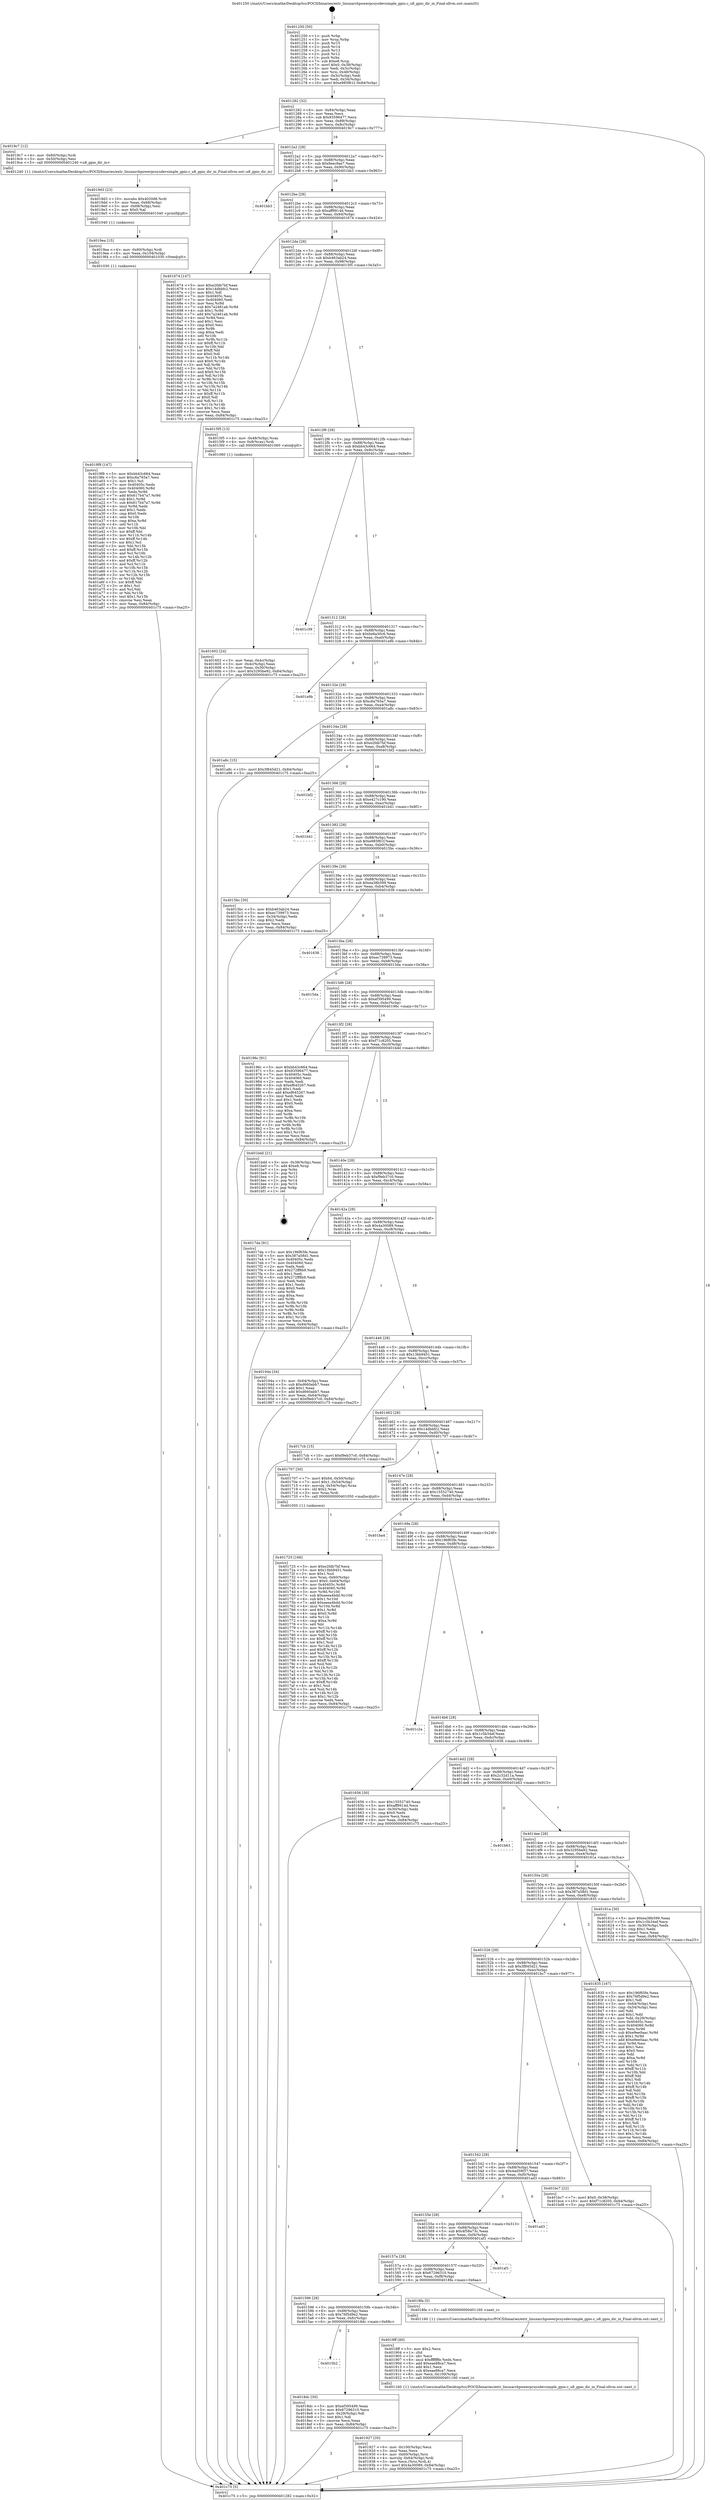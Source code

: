 digraph "0x401250" {
  label = "0x401250 (/mnt/c/Users/mathe/Desktop/tcc/POCII/binaries/extr_linuxarchpowerpcsysdevsimple_gpio.c_u8_gpio_dir_in_Final-ollvm.out::main(0))"
  labelloc = "t"
  node[shape=record]

  Entry [label="",width=0.3,height=0.3,shape=circle,fillcolor=black,style=filled]
  "0x401282" [label="{
     0x401282 [32]\l
     | [instrs]\l
     &nbsp;&nbsp;0x401282 \<+6\>: mov -0x84(%rbp),%eax\l
     &nbsp;&nbsp;0x401288 \<+2\>: mov %eax,%ecx\l
     &nbsp;&nbsp;0x40128a \<+6\>: sub $0x93596477,%ecx\l
     &nbsp;&nbsp;0x401290 \<+6\>: mov %eax,-0x88(%rbp)\l
     &nbsp;&nbsp;0x401296 \<+6\>: mov %ecx,-0x8c(%rbp)\l
     &nbsp;&nbsp;0x40129c \<+6\>: je 00000000004019c7 \<main+0x777\>\l
  }"]
  "0x4019c7" [label="{
     0x4019c7 [12]\l
     | [instrs]\l
     &nbsp;&nbsp;0x4019c7 \<+4\>: mov -0x60(%rbp),%rdi\l
     &nbsp;&nbsp;0x4019cb \<+3\>: mov -0x50(%rbp),%esi\l
     &nbsp;&nbsp;0x4019ce \<+5\>: call 0000000000401240 \<u8_gpio_dir_in\>\l
     | [calls]\l
     &nbsp;&nbsp;0x401240 \{1\} (/mnt/c/Users/mathe/Desktop/tcc/POCII/binaries/extr_linuxarchpowerpcsysdevsimple_gpio.c_u8_gpio_dir_in_Final-ollvm.out::u8_gpio_dir_in)\l
  }"]
  "0x4012a2" [label="{
     0x4012a2 [28]\l
     | [instrs]\l
     &nbsp;&nbsp;0x4012a2 \<+5\>: jmp 00000000004012a7 \<main+0x57\>\l
     &nbsp;&nbsp;0x4012a7 \<+6\>: mov -0x88(%rbp),%eax\l
     &nbsp;&nbsp;0x4012ad \<+5\>: sub $0x9eec9ae7,%eax\l
     &nbsp;&nbsp;0x4012b2 \<+6\>: mov %eax,-0x90(%rbp)\l
     &nbsp;&nbsp;0x4012b8 \<+6\>: je 0000000000401bb3 \<main+0x963\>\l
  }"]
  Exit [label="",width=0.3,height=0.3,shape=circle,fillcolor=black,style=filled,peripheries=2]
  "0x401bb3" [label="{
     0x401bb3\l
  }", style=dashed]
  "0x4012be" [label="{
     0x4012be [28]\l
     | [instrs]\l
     &nbsp;&nbsp;0x4012be \<+5\>: jmp 00000000004012c3 \<main+0x73\>\l
     &nbsp;&nbsp;0x4012c3 \<+6\>: mov -0x88(%rbp),%eax\l
     &nbsp;&nbsp;0x4012c9 \<+5\>: sub $0xaff9914d,%eax\l
     &nbsp;&nbsp;0x4012ce \<+6\>: mov %eax,-0x94(%rbp)\l
     &nbsp;&nbsp;0x4012d4 \<+6\>: je 0000000000401674 \<main+0x424\>\l
  }"]
  "0x4019f9" [label="{
     0x4019f9 [147]\l
     | [instrs]\l
     &nbsp;&nbsp;0x4019f9 \<+5\>: mov $0xbb43c664,%eax\l
     &nbsp;&nbsp;0x4019fe \<+5\>: mov $0xc6a765a7,%esi\l
     &nbsp;&nbsp;0x401a03 \<+2\>: mov $0x1,%cl\l
     &nbsp;&nbsp;0x401a05 \<+7\>: mov 0x40405c,%edx\l
     &nbsp;&nbsp;0x401a0c \<+8\>: mov 0x404060,%r8d\l
     &nbsp;&nbsp;0x401a14 \<+3\>: mov %edx,%r9d\l
     &nbsp;&nbsp;0x401a17 \<+7\>: add $0x617b47a7,%r9d\l
     &nbsp;&nbsp;0x401a1e \<+4\>: sub $0x1,%r9d\l
     &nbsp;&nbsp;0x401a22 \<+7\>: sub $0x617b47a7,%r9d\l
     &nbsp;&nbsp;0x401a29 \<+4\>: imul %r9d,%edx\l
     &nbsp;&nbsp;0x401a2d \<+3\>: and $0x1,%edx\l
     &nbsp;&nbsp;0x401a30 \<+3\>: cmp $0x0,%edx\l
     &nbsp;&nbsp;0x401a33 \<+4\>: sete %r10b\l
     &nbsp;&nbsp;0x401a37 \<+4\>: cmp $0xa,%r8d\l
     &nbsp;&nbsp;0x401a3b \<+4\>: setl %r11b\l
     &nbsp;&nbsp;0x401a3f \<+3\>: mov %r10b,%bl\l
     &nbsp;&nbsp;0x401a42 \<+3\>: xor $0xff,%bl\l
     &nbsp;&nbsp;0x401a45 \<+3\>: mov %r11b,%r14b\l
     &nbsp;&nbsp;0x401a48 \<+4\>: xor $0xff,%r14b\l
     &nbsp;&nbsp;0x401a4c \<+3\>: xor $0x1,%cl\l
     &nbsp;&nbsp;0x401a4f \<+3\>: mov %bl,%r15b\l
     &nbsp;&nbsp;0x401a52 \<+4\>: and $0xff,%r15b\l
     &nbsp;&nbsp;0x401a56 \<+3\>: and %cl,%r10b\l
     &nbsp;&nbsp;0x401a59 \<+3\>: mov %r14b,%r12b\l
     &nbsp;&nbsp;0x401a5c \<+4\>: and $0xff,%r12b\l
     &nbsp;&nbsp;0x401a60 \<+3\>: and %cl,%r11b\l
     &nbsp;&nbsp;0x401a63 \<+3\>: or %r10b,%r15b\l
     &nbsp;&nbsp;0x401a66 \<+3\>: or %r11b,%r12b\l
     &nbsp;&nbsp;0x401a69 \<+3\>: xor %r12b,%r15b\l
     &nbsp;&nbsp;0x401a6c \<+3\>: or %r14b,%bl\l
     &nbsp;&nbsp;0x401a6f \<+3\>: xor $0xff,%bl\l
     &nbsp;&nbsp;0x401a72 \<+3\>: or $0x1,%cl\l
     &nbsp;&nbsp;0x401a75 \<+2\>: and %cl,%bl\l
     &nbsp;&nbsp;0x401a77 \<+3\>: or %bl,%r15b\l
     &nbsp;&nbsp;0x401a7a \<+4\>: test $0x1,%r15b\l
     &nbsp;&nbsp;0x401a7e \<+3\>: cmovne %esi,%eax\l
     &nbsp;&nbsp;0x401a81 \<+6\>: mov %eax,-0x84(%rbp)\l
     &nbsp;&nbsp;0x401a87 \<+5\>: jmp 0000000000401c75 \<main+0xa25\>\l
  }"]
  "0x401674" [label="{
     0x401674 [147]\l
     | [instrs]\l
     &nbsp;&nbsp;0x401674 \<+5\>: mov $0xe2fdb7bf,%eax\l
     &nbsp;&nbsp;0x401679 \<+5\>: mov $0x14dbbfc2,%ecx\l
     &nbsp;&nbsp;0x40167e \<+2\>: mov $0x1,%dl\l
     &nbsp;&nbsp;0x401680 \<+7\>: mov 0x40405c,%esi\l
     &nbsp;&nbsp;0x401687 \<+7\>: mov 0x404060,%edi\l
     &nbsp;&nbsp;0x40168e \<+3\>: mov %esi,%r8d\l
     &nbsp;&nbsp;0x401691 \<+7\>: sub $0x7a2461ab,%r8d\l
     &nbsp;&nbsp;0x401698 \<+4\>: sub $0x1,%r8d\l
     &nbsp;&nbsp;0x40169c \<+7\>: add $0x7a2461ab,%r8d\l
     &nbsp;&nbsp;0x4016a3 \<+4\>: imul %r8d,%esi\l
     &nbsp;&nbsp;0x4016a7 \<+3\>: and $0x1,%esi\l
     &nbsp;&nbsp;0x4016aa \<+3\>: cmp $0x0,%esi\l
     &nbsp;&nbsp;0x4016ad \<+4\>: sete %r9b\l
     &nbsp;&nbsp;0x4016b1 \<+3\>: cmp $0xa,%edi\l
     &nbsp;&nbsp;0x4016b4 \<+4\>: setl %r10b\l
     &nbsp;&nbsp;0x4016b8 \<+3\>: mov %r9b,%r11b\l
     &nbsp;&nbsp;0x4016bb \<+4\>: xor $0xff,%r11b\l
     &nbsp;&nbsp;0x4016bf \<+3\>: mov %r10b,%bl\l
     &nbsp;&nbsp;0x4016c2 \<+3\>: xor $0xff,%bl\l
     &nbsp;&nbsp;0x4016c5 \<+3\>: xor $0x0,%dl\l
     &nbsp;&nbsp;0x4016c8 \<+3\>: mov %r11b,%r14b\l
     &nbsp;&nbsp;0x4016cb \<+4\>: and $0x0,%r14b\l
     &nbsp;&nbsp;0x4016cf \<+3\>: and %dl,%r9b\l
     &nbsp;&nbsp;0x4016d2 \<+3\>: mov %bl,%r15b\l
     &nbsp;&nbsp;0x4016d5 \<+4\>: and $0x0,%r15b\l
     &nbsp;&nbsp;0x4016d9 \<+3\>: and %dl,%r10b\l
     &nbsp;&nbsp;0x4016dc \<+3\>: or %r9b,%r14b\l
     &nbsp;&nbsp;0x4016df \<+3\>: or %r10b,%r15b\l
     &nbsp;&nbsp;0x4016e2 \<+3\>: xor %r15b,%r14b\l
     &nbsp;&nbsp;0x4016e5 \<+3\>: or %bl,%r11b\l
     &nbsp;&nbsp;0x4016e8 \<+4\>: xor $0xff,%r11b\l
     &nbsp;&nbsp;0x4016ec \<+3\>: or $0x0,%dl\l
     &nbsp;&nbsp;0x4016ef \<+3\>: and %dl,%r11b\l
     &nbsp;&nbsp;0x4016f2 \<+3\>: or %r11b,%r14b\l
     &nbsp;&nbsp;0x4016f5 \<+4\>: test $0x1,%r14b\l
     &nbsp;&nbsp;0x4016f9 \<+3\>: cmovne %ecx,%eax\l
     &nbsp;&nbsp;0x4016fc \<+6\>: mov %eax,-0x84(%rbp)\l
     &nbsp;&nbsp;0x401702 \<+5\>: jmp 0000000000401c75 \<main+0xa25\>\l
  }"]
  "0x4012da" [label="{
     0x4012da [28]\l
     | [instrs]\l
     &nbsp;&nbsp;0x4012da \<+5\>: jmp 00000000004012df \<main+0x8f\>\l
     &nbsp;&nbsp;0x4012df \<+6\>: mov -0x88(%rbp),%eax\l
     &nbsp;&nbsp;0x4012e5 \<+5\>: sub $0xb463ab24,%eax\l
     &nbsp;&nbsp;0x4012ea \<+6\>: mov %eax,-0x98(%rbp)\l
     &nbsp;&nbsp;0x4012f0 \<+6\>: je 00000000004015f5 \<main+0x3a5\>\l
  }"]
  "0x4019ea" [label="{
     0x4019ea [15]\l
     | [instrs]\l
     &nbsp;&nbsp;0x4019ea \<+4\>: mov -0x60(%rbp),%rdi\l
     &nbsp;&nbsp;0x4019ee \<+6\>: mov %eax,-0x104(%rbp)\l
     &nbsp;&nbsp;0x4019f4 \<+5\>: call 0000000000401030 \<free@plt\>\l
     | [calls]\l
     &nbsp;&nbsp;0x401030 \{1\} (unknown)\l
  }"]
  "0x4015f5" [label="{
     0x4015f5 [13]\l
     | [instrs]\l
     &nbsp;&nbsp;0x4015f5 \<+4\>: mov -0x48(%rbp),%rax\l
     &nbsp;&nbsp;0x4015f9 \<+4\>: mov 0x8(%rax),%rdi\l
     &nbsp;&nbsp;0x4015fd \<+5\>: call 0000000000401060 \<atoi@plt\>\l
     | [calls]\l
     &nbsp;&nbsp;0x401060 \{1\} (unknown)\l
  }"]
  "0x4012f6" [label="{
     0x4012f6 [28]\l
     | [instrs]\l
     &nbsp;&nbsp;0x4012f6 \<+5\>: jmp 00000000004012fb \<main+0xab\>\l
     &nbsp;&nbsp;0x4012fb \<+6\>: mov -0x88(%rbp),%eax\l
     &nbsp;&nbsp;0x401301 \<+5\>: sub $0xbb43c664,%eax\l
     &nbsp;&nbsp;0x401306 \<+6\>: mov %eax,-0x9c(%rbp)\l
     &nbsp;&nbsp;0x40130c \<+6\>: je 0000000000401c39 \<main+0x9e9\>\l
  }"]
  "0x4019d3" [label="{
     0x4019d3 [23]\l
     | [instrs]\l
     &nbsp;&nbsp;0x4019d3 \<+10\>: movabs $0x4020d6,%rdi\l
     &nbsp;&nbsp;0x4019dd \<+3\>: mov %eax,-0x68(%rbp)\l
     &nbsp;&nbsp;0x4019e0 \<+3\>: mov -0x68(%rbp),%esi\l
     &nbsp;&nbsp;0x4019e3 \<+2\>: mov $0x0,%al\l
     &nbsp;&nbsp;0x4019e5 \<+5\>: call 0000000000401040 \<printf@plt\>\l
     | [calls]\l
     &nbsp;&nbsp;0x401040 \{1\} (unknown)\l
  }"]
  "0x401c39" [label="{
     0x401c39\l
  }", style=dashed]
  "0x401312" [label="{
     0x401312 [28]\l
     | [instrs]\l
     &nbsp;&nbsp;0x401312 \<+5\>: jmp 0000000000401317 \<main+0xc7\>\l
     &nbsp;&nbsp;0x401317 \<+6\>: mov -0x88(%rbp),%eax\l
     &nbsp;&nbsp;0x40131d \<+5\>: sub $0xbe6a30c6,%eax\l
     &nbsp;&nbsp;0x401322 \<+6\>: mov %eax,-0xa0(%rbp)\l
     &nbsp;&nbsp;0x401328 \<+6\>: je 0000000000401a9b \<main+0x84b\>\l
  }"]
  "0x401927" [label="{
     0x401927 [35]\l
     | [instrs]\l
     &nbsp;&nbsp;0x401927 \<+6\>: mov -0x100(%rbp),%ecx\l
     &nbsp;&nbsp;0x40192d \<+3\>: imul %eax,%ecx\l
     &nbsp;&nbsp;0x401930 \<+4\>: mov -0x60(%rbp),%rsi\l
     &nbsp;&nbsp;0x401934 \<+4\>: movslq -0x64(%rbp),%rdi\l
     &nbsp;&nbsp;0x401938 \<+3\>: mov %ecx,(%rsi,%rdi,4)\l
     &nbsp;&nbsp;0x40193b \<+10\>: movl $0x4a30089,-0x84(%rbp)\l
     &nbsp;&nbsp;0x401945 \<+5\>: jmp 0000000000401c75 \<main+0xa25\>\l
  }"]
  "0x401a9b" [label="{
     0x401a9b\l
  }", style=dashed]
  "0x40132e" [label="{
     0x40132e [28]\l
     | [instrs]\l
     &nbsp;&nbsp;0x40132e \<+5\>: jmp 0000000000401333 \<main+0xe3\>\l
     &nbsp;&nbsp;0x401333 \<+6\>: mov -0x88(%rbp),%eax\l
     &nbsp;&nbsp;0x401339 \<+5\>: sub $0xc6a765a7,%eax\l
     &nbsp;&nbsp;0x40133e \<+6\>: mov %eax,-0xa4(%rbp)\l
     &nbsp;&nbsp;0x401344 \<+6\>: je 0000000000401a8c \<main+0x83c\>\l
  }"]
  "0x4018ff" [label="{
     0x4018ff [40]\l
     | [instrs]\l
     &nbsp;&nbsp;0x4018ff \<+5\>: mov $0x2,%ecx\l
     &nbsp;&nbsp;0x401904 \<+1\>: cltd\l
     &nbsp;&nbsp;0x401905 \<+2\>: idiv %ecx\l
     &nbsp;&nbsp;0x401907 \<+6\>: imul $0xfffffffe,%edx,%ecx\l
     &nbsp;&nbsp;0x40190d \<+6\>: add $0xeae88ca7,%ecx\l
     &nbsp;&nbsp;0x401913 \<+3\>: add $0x1,%ecx\l
     &nbsp;&nbsp;0x401916 \<+6\>: sub $0xeae88ca7,%ecx\l
     &nbsp;&nbsp;0x40191c \<+6\>: mov %ecx,-0x100(%rbp)\l
     &nbsp;&nbsp;0x401922 \<+5\>: call 0000000000401160 \<next_i\>\l
     | [calls]\l
     &nbsp;&nbsp;0x401160 \{1\} (/mnt/c/Users/mathe/Desktop/tcc/POCII/binaries/extr_linuxarchpowerpcsysdevsimple_gpio.c_u8_gpio_dir_in_Final-ollvm.out::next_i)\l
  }"]
  "0x401a8c" [label="{
     0x401a8c [15]\l
     | [instrs]\l
     &nbsp;&nbsp;0x401a8c \<+10\>: movl $0x3f845d21,-0x84(%rbp)\l
     &nbsp;&nbsp;0x401a96 \<+5\>: jmp 0000000000401c75 \<main+0xa25\>\l
  }"]
  "0x40134a" [label="{
     0x40134a [28]\l
     | [instrs]\l
     &nbsp;&nbsp;0x40134a \<+5\>: jmp 000000000040134f \<main+0xff\>\l
     &nbsp;&nbsp;0x40134f \<+6\>: mov -0x88(%rbp),%eax\l
     &nbsp;&nbsp;0x401355 \<+5\>: sub $0xe2fdb7bf,%eax\l
     &nbsp;&nbsp;0x40135a \<+6\>: mov %eax,-0xa8(%rbp)\l
     &nbsp;&nbsp;0x401360 \<+6\>: je 0000000000401bf2 \<main+0x9a2\>\l
  }"]
  "0x4015b2" [label="{
     0x4015b2\l
  }", style=dashed]
  "0x401bf2" [label="{
     0x401bf2\l
  }", style=dashed]
  "0x401366" [label="{
     0x401366 [28]\l
     | [instrs]\l
     &nbsp;&nbsp;0x401366 \<+5\>: jmp 000000000040136b \<main+0x11b\>\l
     &nbsp;&nbsp;0x40136b \<+6\>: mov -0x88(%rbp),%eax\l
     &nbsp;&nbsp;0x401371 \<+5\>: sub $0xe427c190,%eax\l
     &nbsp;&nbsp;0x401376 \<+6\>: mov %eax,-0xac(%rbp)\l
     &nbsp;&nbsp;0x40137c \<+6\>: je 0000000000401b41 \<main+0x8f1\>\l
  }"]
  "0x4018dc" [label="{
     0x4018dc [30]\l
     | [instrs]\l
     &nbsp;&nbsp;0x4018dc \<+5\>: mov $0xef395499,%eax\l
     &nbsp;&nbsp;0x4018e1 \<+5\>: mov $0x67296310,%ecx\l
     &nbsp;&nbsp;0x4018e6 \<+3\>: mov -0x29(%rbp),%dl\l
     &nbsp;&nbsp;0x4018e9 \<+3\>: test $0x1,%dl\l
     &nbsp;&nbsp;0x4018ec \<+3\>: cmovne %ecx,%eax\l
     &nbsp;&nbsp;0x4018ef \<+6\>: mov %eax,-0x84(%rbp)\l
     &nbsp;&nbsp;0x4018f5 \<+5\>: jmp 0000000000401c75 \<main+0xa25\>\l
  }"]
  "0x401b41" [label="{
     0x401b41\l
  }", style=dashed]
  "0x401382" [label="{
     0x401382 [28]\l
     | [instrs]\l
     &nbsp;&nbsp;0x401382 \<+5\>: jmp 0000000000401387 \<main+0x137\>\l
     &nbsp;&nbsp;0x401387 \<+6\>: mov -0x88(%rbp),%eax\l
     &nbsp;&nbsp;0x40138d \<+5\>: sub $0xe985f61f,%eax\l
     &nbsp;&nbsp;0x401392 \<+6\>: mov %eax,-0xb0(%rbp)\l
     &nbsp;&nbsp;0x401398 \<+6\>: je 00000000004015bc \<main+0x36c\>\l
  }"]
  "0x401596" [label="{
     0x401596 [28]\l
     | [instrs]\l
     &nbsp;&nbsp;0x401596 \<+5\>: jmp 000000000040159b \<main+0x34b\>\l
     &nbsp;&nbsp;0x40159b \<+6\>: mov -0x88(%rbp),%eax\l
     &nbsp;&nbsp;0x4015a1 \<+5\>: sub $0x76f5d9e2,%eax\l
     &nbsp;&nbsp;0x4015a6 \<+6\>: mov %eax,-0xfc(%rbp)\l
     &nbsp;&nbsp;0x4015ac \<+6\>: je 00000000004018dc \<main+0x68c\>\l
  }"]
  "0x4015bc" [label="{
     0x4015bc [30]\l
     | [instrs]\l
     &nbsp;&nbsp;0x4015bc \<+5\>: mov $0xb463ab24,%eax\l
     &nbsp;&nbsp;0x4015c1 \<+5\>: mov $0xec739973,%ecx\l
     &nbsp;&nbsp;0x4015c6 \<+3\>: mov -0x34(%rbp),%edx\l
     &nbsp;&nbsp;0x4015c9 \<+3\>: cmp $0x2,%edx\l
     &nbsp;&nbsp;0x4015cc \<+3\>: cmovne %ecx,%eax\l
     &nbsp;&nbsp;0x4015cf \<+6\>: mov %eax,-0x84(%rbp)\l
     &nbsp;&nbsp;0x4015d5 \<+5\>: jmp 0000000000401c75 \<main+0xa25\>\l
  }"]
  "0x40139e" [label="{
     0x40139e [28]\l
     | [instrs]\l
     &nbsp;&nbsp;0x40139e \<+5\>: jmp 00000000004013a3 \<main+0x153\>\l
     &nbsp;&nbsp;0x4013a3 \<+6\>: mov -0x88(%rbp),%eax\l
     &nbsp;&nbsp;0x4013a9 \<+5\>: sub $0xea38b599,%eax\l
     &nbsp;&nbsp;0x4013ae \<+6\>: mov %eax,-0xb4(%rbp)\l
     &nbsp;&nbsp;0x4013b4 \<+6\>: je 0000000000401638 \<main+0x3e8\>\l
  }"]
  "0x401c75" [label="{
     0x401c75 [5]\l
     | [instrs]\l
     &nbsp;&nbsp;0x401c75 \<+5\>: jmp 0000000000401282 \<main+0x32\>\l
  }"]
  "0x401250" [label="{
     0x401250 [50]\l
     | [instrs]\l
     &nbsp;&nbsp;0x401250 \<+1\>: push %rbp\l
     &nbsp;&nbsp;0x401251 \<+3\>: mov %rsp,%rbp\l
     &nbsp;&nbsp;0x401254 \<+2\>: push %r15\l
     &nbsp;&nbsp;0x401256 \<+2\>: push %r14\l
     &nbsp;&nbsp;0x401258 \<+2\>: push %r13\l
     &nbsp;&nbsp;0x40125a \<+2\>: push %r12\l
     &nbsp;&nbsp;0x40125c \<+1\>: push %rbx\l
     &nbsp;&nbsp;0x40125d \<+7\>: sub $0xe8,%rsp\l
     &nbsp;&nbsp;0x401264 \<+7\>: movl $0x0,-0x38(%rbp)\l
     &nbsp;&nbsp;0x40126b \<+3\>: mov %edi,-0x3c(%rbp)\l
     &nbsp;&nbsp;0x40126e \<+4\>: mov %rsi,-0x48(%rbp)\l
     &nbsp;&nbsp;0x401272 \<+3\>: mov -0x3c(%rbp),%edi\l
     &nbsp;&nbsp;0x401275 \<+3\>: mov %edi,-0x34(%rbp)\l
     &nbsp;&nbsp;0x401278 \<+10\>: movl $0xe985f61f,-0x84(%rbp)\l
  }"]
  "0x401602" [label="{
     0x401602 [24]\l
     | [instrs]\l
     &nbsp;&nbsp;0x401602 \<+3\>: mov %eax,-0x4c(%rbp)\l
     &nbsp;&nbsp;0x401605 \<+3\>: mov -0x4c(%rbp),%eax\l
     &nbsp;&nbsp;0x401608 \<+3\>: mov %eax,-0x30(%rbp)\l
     &nbsp;&nbsp;0x40160b \<+10\>: movl $0x3295be92,-0x84(%rbp)\l
     &nbsp;&nbsp;0x401615 \<+5\>: jmp 0000000000401c75 \<main+0xa25\>\l
  }"]
  "0x4018fa" [label="{
     0x4018fa [5]\l
     | [instrs]\l
     &nbsp;&nbsp;0x4018fa \<+5\>: call 0000000000401160 \<next_i\>\l
     | [calls]\l
     &nbsp;&nbsp;0x401160 \{1\} (/mnt/c/Users/mathe/Desktop/tcc/POCII/binaries/extr_linuxarchpowerpcsysdevsimple_gpio.c_u8_gpio_dir_in_Final-ollvm.out::next_i)\l
  }"]
  "0x401638" [label="{
     0x401638\l
  }", style=dashed]
  "0x4013ba" [label="{
     0x4013ba [28]\l
     | [instrs]\l
     &nbsp;&nbsp;0x4013ba \<+5\>: jmp 00000000004013bf \<main+0x16f\>\l
     &nbsp;&nbsp;0x4013bf \<+6\>: mov -0x88(%rbp),%eax\l
     &nbsp;&nbsp;0x4013c5 \<+5\>: sub $0xec739973,%eax\l
     &nbsp;&nbsp;0x4013ca \<+6\>: mov %eax,-0xb8(%rbp)\l
     &nbsp;&nbsp;0x4013d0 \<+6\>: je 00000000004015da \<main+0x38a\>\l
  }"]
  "0x40157a" [label="{
     0x40157a [28]\l
     | [instrs]\l
     &nbsp;&nbsp;0x40157a \<+5\>: jmp 000000000040157f \<main+0x32f\>\l
     &nbsp;&nbsp;0x40157f \<+6\>: mov -0x88(%rbp),%eax\l
     &nbsp;&nbsp;0x401585 \<+5\>: sub $0x67296310,%eax\l
     &nbsp;&nbsp;0x40158a \<+6\>: mov %eax,-0xf8(%rbp)\l
     &nbsp;&nbsp;0x401590 \<+6\>: je 00000000004018fa \<main+0x6aa\>\l
  }"]
  "0x4015da" [label="{
     0x4015da\l
  }", style=dashed]
  "0x4013d6" [label="{
     0x4013d6 [28]\l
     | [instrs]\l
     &nbsp;&nbsp;0x4013d6 \<+5\>: jmp 00000000004013db \<main+0x18b\>\l
     &nbsp;&nbsp;0x4013db \<+6\>: mov -0x88(%rbp),%eax\l
     &nbsp;&nbsp;0x4013e1 \<+5\>: sub $0xef395499,%eax\l
     &nbsp;&nbsp;0x4013e6 \<+6\>: mov %eax,-0xbc(%rbp)\l
     &nbsp;&nbsp;0x4013ec \<+6\>: je 000000000040196c \<main+0x71c\>\l
  }"]
  "0x401af1" [label="{
     0x401af1\l
  }", style=dashed]
  "0x40196c" [label="{
     0x40196c [91]\l
     | [instrs]\l
     &nbsp;&nbsp;0x40196c \<+5\>: mov $0xbb43c664,%eax\l
     &nbsp;&nbsp;0x401971 \<+5\>: mov $0x93596477,%ecx\l
     &nbsp;&nbsp;0x401976 \<+7\>: mov 0x40405c,%edx\l
     &nbsp;&nbsp;0x40197d \<+7\>: mov 0x404060,%esi\l
     &nbsp;&nbsp;0x401984 \<+2\>: mov %edx,%edi\l
     &nbsp;&nbsp;0x401986 \<+6\>: sub $0xef645267,%edi\l
     &nbsp;&nbsp;0x40198c \<+3\>: sub $0x1,%edi\l
     &nbsp;&nbsp;0x40198f \<+6\>: add $0xef645267,%edi\l
     &nbsp;&nbsp;0x401995 \<+3\>: imul %edi,%edx\l
     &nbsp;&nbsp;0x401998 \<+3\>: and $0x1,%edx\l
     &nbsp;&nbsp;0x40199b \<+3\>: cmp $0x0,%edx\l
     &nbsp;&nbsp;0x40199e \<+4\>: sete %r8b\l
     &nbsp;&nbsp;0x4019a2 \<+3\>: cmp $0xa,%esi\l
     &nbsp;&nbsp;0x4019a5 \<+4\>: setl %r9b\l
     &nbsp;&nbsp;0x4019a9 \<+3\>: mov %r8b,%r10b\l
     &nbsp;&nbsp;0x4019ac \<+3\>: and %r9b,%r10b\l
     &nbsp;&nbsp;0x4019af \<+3\>: xor %r9b,%r8b\l
     &nbsp;&nbsp;0x4019b2 \<+3\>: or %r8b,%r10b\l
     &nbsp;&nbsp;0x4019b5 \<+4\>: test $0x1,%r10b\l
     &nbsp;&nbsp;0x4019b9 \<+3\>: cmovne %ecx,%eax\l
     &nbsp;&nbsp;0x4019bc \<+6\>: mov %eax,-0x84(%rbp)\l
     &nbsp;&nbsp;0x4019c2 \<+5\>: jmp 0000000000401c75 \<main+0xa25\>\l
  }"]
  "0x4013f2" [label="{
     0x4013f2 [28]\l
     | [instrs]\l
     &nbsp;&nbsp;0x4013f2 \<+5\>: jmp 00000000004013f7 \<main+0x1a7\>\l
     &nbsp;&nbsp;0x4013f7 \<+6\>: mov -0x88(%rbp),%eax\l
     &nbsp;&nbsp;0x4013fd \<+5\>: sub $0xf71c8205,%eax\l
     &nbsp;&nbsp;0x401402 \<+6\>: mov %eax,-0xc0(%rbp)\l
     &nbsp;&nbsp;0x401408 \<+6\>: je 0000000000401bdd \<main+0x98d\>\l
  }"]
  "0x40155e" [label="{
     0x40155e [28]\l
     | [instrs]\l
     &nbsp;&nbsp;0x40155e \<+5\>: jmp 0000000000401563 \<main+0x313\>\l
     &nbsp;&nbsp;0x401563 \<+6\>: mov -0x88(%rbp),%eax\l
     &nbsp;&nbsp;0x401569 \<+5\>: sub $0x4f58a73c,%eax\l
     &nbsp;&nbsp;0x40156e \<+6\>: mov %eax,-0xf4(%rbp)\l
     &nbsp;&nbsp;0x401574 \<+6\>: je 0000000000401af1 \<main+0x8a1\>\l
  }"]
  "0x401bdd" [label="{
     0x401bdd [21]\l
     | [instrs]\l
     &nbsp;&nbsp;0x401bdd \<+3\>: mov -0x38(%rbp),%eax\l
     &nbsp;&nbsp;0x401be0 \<+7\>: add $0xe8,%rsp\l
     &nbsp;&nbsp;0x401be7 \<+1\>: pop %rbx\l
     &nbsp;&nbsp;0x401be8 \<+2\>: pop %r12\l
     &nbsp;&nbsp;0x401bea \<+2\>: pop %r13\l
     &nbsp;&nbsp;0x401bec \<+2\>: pop %r14\l
     &nbsp;&nbsp;0x401bee \<+2\>: pop %r15\l
     &nbsp;&nbsp;0x401bf0 \<+1\>: pop %rbp\l
     &nbsp;&nbsp;0x401bf1 \<+1\>: ret\l
  }"]
  "0x40140e" [label="{
     0x40140e [28]\l
     | [instrs]\l
     &nbsp;&nbsp;0x40140e \<+5\>: jmp 0000000000401413 \<main+0x1c3\>\l
     &nbsp;&nbsp;0x401413 \<+6\>: mov -0x88(%rbp),%eax\l
     &nbsp;&nbsp;0x401419 \<+5\>: sub $0xf9eb37c0,%eax\l
     &nbsp;&nbsp;0x40141e \<+6\>: mov %eax,-0xc4(%rbp)\l
     &nbsp;&nbsp;0x401424 \<+6\>: je 00000000004017da \<main+0x58a\>\l
  }"]
  "0x401ad3" [label="{
     0x401ad3\l
  }", style=dashed]
  "0x4017da" [label="{
     0x4017da [91]\l
     | [instrs]\l
     &nbsp;&nbsp;0x4017da \<+5\>: mov $0x196f65fe,%eax\l
     &nbsp;&nbsp;0x4017df \<+5\>: mov $0x387a58d1,%ecx\l
     &nbsp;&nbsp;0x4017e4 \<+7\>: mov 0x40405c,%edx\l
     &nbsp;&nbsp;0x4017eb \<+7\>: mov 0x404060,%esi\l
     &nbsp;&nbsp;0x4017f2 \<+2\>: mov %edx,%edi\l
     &nbsp;&nbsp;0x4017f4 \<+6\>: add $0x272ff8b9,%edi\l
     &nbsp;&nbsp;0x4017fa \<+3\>: sub $0x1,%edi\l
     &nbsp;&nbsp;0x4017fd \<+6\>: sub $0x272ff8b9,%edi\l
     &nbsp;&nbsp;0x401803 \<+3\>: imul %edi,%edx\l
     &nbsp;&nbsp;0x401806 \<+3\>: and $0x1,%edx\l
     &nbsp;&nbsp;0x401809 \<+3\>: cmp $0x0,%edx\l
     &nbsp;&nbsp;0x40180c \<+4\>: sete %r8b\l
     &nbsp;&nbsp;0x401810 \<+3\>: cmp $0xa,%esi\l
     &nbsp;&nbsp;0x401813 \<+4\>: setl %r9b\l
     &nbsp;&nbsp;0x401817 \<+3\>: mov %r8b,%r10b\l
     &nbsp;&nbsp;0x40181a \<+3\>: and %r9b,%r10b\l
     &nbsp;&nbsp;0x40181d \<+3\>: xor %r9b,%r8b\l
     &nbsp;&nbsp;0x401820 \<+3\>: or %r8b,%r10b\l
     &nbsp;&nbsp;0x401823 \<+4\>: test $0x1,%r10b\l
     &nbsp;&nbsp;0x401827 \<+3\>: cmovne %ecx,%eax\l
     &nbsp;&nbsp;0x40182a \<+6\>: mov %eax,-0x84(%rbp)\l
     &nbsp;&nbsp;0x401830 \<+5\>: jmp 0000000000401c75 \<main+0xa25\>\l
  }"]
  "0x40142a" [label="{
     0x40142a [28]\l
     | [instrs]\l
     &nbsp;&nbsp;0x40142a \<+5\>: jmp 000000000040142f \<main+0x1df\>\l
     &nbsp;&nbsp;0x40142f \<+6\>: mov -0x88(%rbp),%eax\l
     &nbsp;&nbsp;0x401435 \<+5\>: sub $0x4a30089,%eax\l
     &nbsp;&nbsp;0x40143a \<+6\>: mov %eax,-0xc8(%rbp)\l
     &nbsp;&nbsp;0x401440 \<+6\>: je 000000000040194a \<main+0x6fa\>\l
  }"]
  "0x401542" [label="{
     0x401542 [28]\l
     | [instrs]\l
     &nbsp;&nbsp;0x401542 \<+5\>: jmp 0000000000401547 \<main+0x2f7\>\l
     &nbsp;&nbsp;0x401547 \<+6\>: mov -0x88(%rbp),%eax\l
     &nbsp;&nbsp;0x40154d \<+5\>: sub $0x4ad59f37,%eax\l
     &nbsp;&nbsp;0x401552 \<+6\>: mov %eax,-0xf0(%rbp)\l
     &nbsp;&nbsp;0x401558 \<+6\>: je 0000000000401ad3 \<main+0x883\>\l
  }"]
  "0x40194a" [label="{
     0x40194a [34]\l
     | [instrs]\l
     &nbsp;&nbsp;0x40194a \<+3\>: mov -0x64(%rbp),%eax\l
     &nbsp;&nbsp;0x40194d \<+5\>: sub $0xd660abb7,%eax\l
     &nbsp;&nbsp;0x401952 \<+3\>: add $0x1,%eax\l
     &nbsp;&nbsp;0x401955 \<+5\>: add $0xd660abb7,%eax\l
     &nbsp;&nbsp;0x40195a \<+3\>: mov %eax,-0x64(%rbp)\l
     &nbsp;&nbsp;0x40195d \<+10\>: movl $0xf9eb37c0,-0x84(%rbp)\l
     &nbsp;&nbsp;0x401967 \<+5\>: jmp 0000000000401c75 \<main+0xa25\>\l
  }"]
  "0x401446" [label="{
     0x401446 [28]\l
     | [instrs]\l
     &nbsp;&nbsp;0x401446 \<+5\>: jmp 000000000040144b \<main+0x1fb\>\l
     &nbsp;&nbsp;0x40144b \<+6\>: mov -0x88(%rbp),%eax\l
     &nbsp;&nbsp;0x401451 \<+5\>: sub $0x13bb9451,%eax\l
     &nbsp;&nbsp;0x401456 \<+6\>: mov %eax,-0xcc(%rbp)\l
     &nbsp;&nbsp;0x40145c \<+6\>: je 00000000004017cb \<main+0x57b\>\l
  }"]
  "0x401bc7" [label="{
     0x401bc7 [22]\l
     | [instrs]\l
     &nbsp;&nbsp;0x401bc7 \<+7\>: movl $0x0,-0x38(%rbp)\l
     &nbsp;&nbsp;0x401bce \<+10\>: movl $0xf71c8205,-0x84(%rbp)\l
     &nbsp;&nbsp;0x401bd8 \<+5\>: jmp 0000000000401c75 \<main+0xa25\>\l
  }"]
  "0x4017cb" [label="{
     0x4017cb [15]\l
     | [instrs]\l
     &nbsp;&nbsp;0x4017cb \<+10\>: movl $0xf9eb37c0,-0x84(%rbp)\l
     &nbsp;&nbsp;0x4017d5 \<+5\>: jmp 0000000000401c75 \<main+0xa25\>\l
  }"]
  "0x401462" [label="{
     0x401462 [28]\l
     | [instrs]\l
     &nbsp;&nbsp;0x401462 \<+5\>: jmp 0000000000401467 \<main+0x217\>\l
     &nbsp;&nbsp;0x401467 \<+6\>: mov -0x88(%rbp),%eax\l
     &nbsp;&nbsp;0x40146d \<+5\>: sub $0x14dbbfc2,%eax\l
     &nbsp;&nbsp;0x401472 \<+6\>: mov %eax,-0xd0(%rbp)\l
     &nbsp;&nbsp;0x401478 \<+6\>: je 0000000000401707 \<main+0x4b7\>\l
  }"]
  "0x401526" [label="{
     0x401526 [28]\l
     | [instrs]\l
     &nbsp;&nbsp;0x401526 \<+5\>: jmp 000000000040152b \<main+0x2db\>\l
     &nbsp;&nbsp;0x40152b \<+6\>: mov -0x88(%rbp),%eax\l
     &nbsp;&nbsp;0x401531 \<+5\>: sub $0x3f845d21,%eax\l
     &nbsp;&nbsp;0x401536 \<+6\>: mov %eax,-0xec(%rbp)\l
     &nbsp;&nbsp;0x40153c \<+6\>: je 0000000000401bc7 \<main+0x977\>\l
  }"]
  "0x401707" [label="{
     0x401707 [30]\l
     | [instrs]\l
     &nbsp;&nbsp;0x401707 \<+7\>: movl $0x64,-0x50(%rbp)\l
     &nbsp;&nbsp;0x40170e \<+7\>: movl $0x1,-0x54(%rbp)\l
     &nbsp;&nbsp;0x401715 \<+4\>: movslq -0x54(%rbp),%rax\l
     &nbsp;&nbsp;0x401719 \<+4\>: shl $0x2,%rax\l
     &nbsp;&nbsp;0x40171d \<+3\>: mov %rax,%rdi\l
     &nbsp;&nbsp;0x401720 \<+5\>: call 0000000000401050 \<malloc@plt\>\l
     | [calls]\l
     &nbsp;&nbsp;0x401050 \{1\} (unknown)\l
  }"]
  "0x40147e" [label="{
     0x40147e [28]\l
     | [instrs]\l
     &nbsp;&nbsp;0x40147e \<+5\>: jmp 0000000000401483 \<main+0x233\>\l
     &nbsp;&nbsp;0x401483 \<+6\>: mov -0x88(%rbp),%eax\l
     &nbsp;&nbsp;0x401489 \<+5\>: sub $0x15552740,%eax\l
     &nbsp;&nbsp;0x40148e \<+6\>: mov %eax,-0xd4(%rbp)\l
     &nbsp;&nbsp;0x401494 \<+6\>: je 0000000000401ba4 \<main+0x954\>\l
  }"]
  "0x401835" [label="{
     0x401835 [167]\l
     | [instrs]\l
     &nbsp;&nbsp;0x401835 \<+5\>: mov $0x196f65fe,%eax\l
     &nbsp;&nbsp;0x40183a \<+5\>: mov $0x76f5d9e2,%ecx\l
     &nbsp;&nbsp;0x40183f \<+2\>: mov $0x1,%dl\l
     &nbsp;&nbsp;0x401841 \<+3\>: mov -0x64(%rbp),%esi\l
     &nbsp;&nbsp;0x401844 \<+3\>: cmp -0x54(%rbp),%esi\l
     &nbsp;&nbsp;0x401847 \<+4\>: setl %dil\l
     &nbsp;&nbsp;0x40184b \<+4\>: and $0x1,%dil\l
     &nbsp;&nbsp;0x40184f \<+4\>: mov %dil,-0x29(%rbp)\l
     &nbsp;&nbsp;0x401853 \<+7\>: mov 0x40405c,%esi\l
     &nbsp;&nbsp;0x40185a \<+8\>: mov 0x404060,%r8d\l
     &nbsp;&nbsp;0x401862 \<+3\>: mov %esi,%r9d\l
     &nbsp;&nbsp;0x401865 \<+7\>: sub $0xe9ee0aac,%r9d\l
     &nbsp;&nbsp;0x40186c \<+4\>: sub $0x1,%r9d\l
     &nbsp;&nbsp;0x401870 \<+7\>: add $0xe9ee0aac,%r9d\l
     &nbsp;&nbsp;0x401877 \<+4\>: imul %r9d,%esi\l
     &nbsp;&nbsp;0x40187b \<+3\>: and $0x1,%esi\l
     &nbsp;&nbsp;0x40187e \<+3\>: cmp $0x0,%esi\l
     &nbsp;&nbsp;0x401881 \<+4\>: sete %dil\l
     &nbsp;&nbsp;0x401885 \<+4\>: cmp $0xa,%r8d\l
     &nbsp;&nbsp;0x401889 \<+4\>: setl %r10b\l
     &nbsp;&nbsp;0x40188d \<+3\>: mov %dil,%r11b\l
     &nbsp;&nbsp;0x401890 \<+4\>: xor $0xff,%r11b\l
     &nbsp;&nbsp;0x401894 \<+3\>: mov %r10b,%bl\l
     &nbsp;&nbsp;0x401897 \<+3\>: xor $0xff,%bl\l
     &nbsp;&nbsp;0x40189a \<+3\>: xor $0x1,%dl\l
     &nbsp;&nbsp;0x40189d \<+3\>: mov %r11b,%r14b\l
     &nbsp;&nbsp;0x4018a0 \<+4\>: and $0xff,%r14b\l
     &nbsp;&nbsp;0x4018a4 \<+3\>: and %dl,%dil\l
     &nbsp;&nbsp;0x4018a7 \<+3\>: mov %bl,%r15b\l
     &nbsp;&nbsp;0x4018aa \<+4\>: and $0xff,%r15b\l
     &nbsp;&nbsp;0x4018ae \<+3\>: and %dl,%r10b\l
     &nbsp;&nbsp;0x4018b1 \<+3\>: or %dil,%r14b\l
     &nbsp;&nbsp;0x4018b4 \<+3\>: or %r10b,%r15b\l
     &nbsp;&nbsp;0x4018b7 \<+3\>: xor %r15b,%r14b\l
     &nbsp;&nbsp;0x4018ba \<+3\>: or %bl,%r11b\l
     &nbsp;&nbsp;0x4018bd \<+4\>: xor $0xff,%r11b\l
     &nbsp;&nbsp;0x4018c1 \<+3\>: or $0x1,%dl\l
     &nbsp;&nbsp;0x4018c4 \<+3\>: and %dl,%r11b\l
     &nbsp;&nbsp;0x4018c7 \<+3\>: or %r11b,%r14b\l
     &nbsp;&nbsp;0x4018ca \<+4\>: test $0x1,%r14b\l
     &nbsp;&nbsp;0x4018ce \<+3\>: cmovne %ecx,%eax\l
     &nbsp;&nbsp;0x4018d1 \<+6\>: mov %eax,-0x84(%rbp)\l
     &nbsp;&nbsp;0x4018d7 \<+5\>: jmp 0000000000401c75 \<main+0xa25\>\l
  }"]
  "0x401ba4" [label="{
     0x401ba4\l
  }", style=dashed]
  "0x40149a" [label="{
     0x40149a [28]\l
     | [instrs]\l
     &nbsp;&nbsp;0x40149a \<+5\>: jmp 000000000040149f \<main+0x24f\>\l
     &nbsp;&nbsp;0x40149f \<+6\>: mov -0x88(%rbp),%eax\l
     &nbsp;&nbsp;0x4014a5 \<+5\>: sub $0x196f65fe,%eax\l
     &nbsp;&nbsp;0x4014aa \<+6\>: mov %eax,-0xd8(%rbp)\l
     &nbsp;&nbsp;0x4014b0 \<+6\>: je 0000000000401c2a \<main+0x9da\>\l
  }"]
  "0x401725" [label="{
     0x401725 [166]\l
     | [instrs]\l
     &nbsp;&nbsp;0x401725 \<+5\>: mov $0xe2fdb7bf,%ecx\l
     &nbsp;&nbsp;0x40172a \<+5\>: mov $0x13bb9451,%edx\l
     &nbsp;&nbsp;0x40172f \<+3\>: mov $0x1,%sil\l
     &nbsp;&nbsp;0x401732 \<+4\>: mov %rax,-0x60(%rbp)\l
     &nbsp;&nbsp;0x401736 \<+7\>: movl $0x0,-0x64(%rbp)\l
     &nbsp;&nbsp;0x40173d \<+8\>: mov 0x40405c,%r8d\l
     &nbsp;&nbsp;0x401745 \<+8\>: mov 0x404060,%r9d\l
     &nbsp;&nbsp;0x40174d \<+3\>: mov %r8d,%r10d\l
     &nbsp;&nbsp;0x401750 \<+7\>: sub $0xeeea4bdd,%r10d\l
     &nbsp;&nbsp;0x401757 \<+4\>: sub $0x1,%r10d\l
     &nbsp;&nbsp;0x40175b \<+7\>: add $0xeeea4bdd,%r10d\l
     &nbsp;&nbsp;0x401762 \<+4\>: imul %r10d,%r8d\l
     &nbsp;&nbsp;0x401766 \<+4\>: and $0x1,%r8d\l
     &nbsp;&nbsp;0x40176a \<+4\>: cmp $0x0,%r8d\l
     &nbsp;&nbsp;0x40176e \<+4\>: sete %r11b\l
     &nbsp;&nbsp;0x401772 \<+4\>: cmp $0xa,%r9d\l
     &nbsp;&nbsp;0x401776 \<+3\>: setl %bl\l
     &nbsp;&nbsp;0x401779 \<+3\>: mov %r11b,%r14b\l
     &nbsp;&nbsp;0x40177c \<+4\>: xor $0xff,%r14b\l
     &nbsp;&nbsp;0x401780 \<+3\>: mov %bl,%r15b\l
     &nbsp;&nbsp;0x401783 \<+4\>: xor $0xff,%r15b\l
     &nbsp;&nbsp;0x401787 \<+4\>: xor $0x1,%sil\l
     &nbsp;&nbsp;0x40178b \<+3\>: mov %r14b,%r12b\l
     &nbsp;&nbsp;0x40178e \<+4\>: and $0xff,%r12b\l
     &nbsp;&nbsp;0x401792 \<+3\>: and %sil,%r11b\l
     &nbsp;&nbsp;0x401795 \<+3\>: mov %r15b,%r13b\l
     &nbsp;&nbsp;0x401798 \<+4\>: and $0xff,%r13b\l
     &nbsp;&nbsp;0x40179c \<+3\>: and %sil,%bl\l
     &nbsp;&nbsp;0x40179f \<+3\>: or %r11b,%r12b\l
     &nbsp;&nbsp;0x4017a2 \<+3\>: or %bl,%r13b\l
     &nbsp;&nbsp;0x4017a5 \<+3\>: xor %r13b,%r12b\l
     &nbsp;&nbsp;0x4017a8 \<+3\>: or %r15b,%r14b\l
     &nbsp;&nbsp;0x4017ab \<+4\>: xor $0xff,%r14b\l
     &nbsp;&nbsp;0x4017af \<+4\>: or $0x1,%sil\l
     &nbsp;&nbsp;0x4017b3 \<+3\>: and %sil,%r14b\l
     &nbsp;&nbsp;0x4017b6 \<+3\>: or %r14b,%r12b\l
     &nbsp;&nbsp;0x4017b9 \<+4\>: test $0x1,%r12b\l
     &nbsp;&nbsp;0x4017bd \<+3\>: cmovne %edx,%ecx\l
     &nbsp;&nbsp;0x4017c0 \<+6\>: mov %ecx,-0x84(%rbp)\l
     &nbsp;&nbsp;0x4017c6 \<+5\>: jmp 0000000000401c75 \<main+0xa25\>\l
  }"]
  "0x401c2a" [label="{
     0x401c2a\l
  }", style=dashed]
  "0x4014b6" [label="{
     0x4014b6 [28]\l
     | [instrs]\l
     &nbsp;&nbsp;0x4014b6 \<+5\>: jmp 00000000004014bb \<main+0x26b\>\l
     &nbsp;&nbsp;0x4014bb \<+6\>: mov -0x88(%rbp),%eax\l
     &nbsp;&nbsp;0x4014c1 \<+5\>: sub $0x1c5b34ef,%eax\l
     &nbsp;&nbsp;0x4014c6 \<+6\>: mov %eax,-0xdc(%rbp)\l
     &nbsp;&nbsp;0x4014cc \<+6\>: je 0000000000401656 \<main+0x406\>\l
  }"]
  "0x40150a" [label="{
     0x40150a [28]\l
     | [instrs]\l
     &nbsp;&nbsp;0x40150a \<+5\>: jmp 000000000040150f \<main+0x2bf\>\l
     &nbsp;&nbsp;0x40150f \<+6\>: mov -0x88(%rbp),%eax\l
     &nbsp;&nbsp;0x401515 \<+5\>: sub $0x387a58d1,%eax\l
     &nbsp;&nbsp;0x40151a \<+6\>: mov %eax,-0xe8(%rbp)\l
     &nbsp;&nbsp;0x401520 \<+6\>: je 0000000000401835 \<main+0x5e5\>\l
  }"]
  "0x401656" [label="{
     0x401656 [30]\l
     | [instrs]\l
     &nbsp;&nbsp;0x401656 \<+5\>: mov $0x15552740,%eax\l
     &nbsp;&nbsp;0x40165b \<+5\>: mov $0xaff9914d,%ecx\l
     &nbsp;&nbsp;0x401660 \<+3\>: mov -0x30(%rbp),%edx\l
     &nbsp;&nbsp;0x401663 \<+3\>: cmp $0x0,%edx\l
     &nbsp;&nbsp;0x401666 \<+3\>: cmove %ecx,%eax\l
     &nbsp;&nbsp;0x401669 \<+6\>: mov %eax,-0x84(%rbp)\l
     &nbsp;&nbsp;0x40166f \<+5\>: jmp 0000000000401c75 \<main+0xa25\>\l
  }"]
  "0x4014d2" [label="{
     0x4014d2 [28]\l
     | [instrs]\l
     &nbsp;&nbsp;0x4014d2 \<+5\>: jmp 00000000004014d7 \<main+0x287\>\l
     &nbsp;&nbsp;0x4014d7 \<+6\>: mov -0x88(%rbp),%eax\l
     &nbsp;&nbsp;0x4014dd \<+5\>: sub $0x2c32d11a,%eax\l
     &nbsp;&nbsp;0x4014e2 \<+6\>: mov %eax,-0xe0(%rbp)\l
     &nbsp;&nbsp;0x4014e8 \<+6\>: je 0000000000401b63 \<main+0x913\>\l
  }"]
  "0x40161a" [label="{
     0x40161a [30]\l
     | [instrs]\l
     &nbsp;&nbsp;0x40161a \<+5\>: mov $0xea38b599,%eax\l
     &nbsp;&nbsp;0x40161f \<+5\>: mov $0x1c5b34ef,%ecx\l
     &nbsp;&nbsp;0x401624 \<+3\>: mov -0x30(%rbp),%edx\l
     &nbsp;&nbsp;0x401627 \<+3\>: cmp $0x1,%edx\l
     &nbsp;&nbsp;0x40162a \<+3\>: cmovl %ecx,%eax\l
     &nbsp;&nbsp;0x40162d \<+6\>: mov %eax,-0x84(%rbp)\l
     &nbsp;&nbsp;0x401633 \<+5\>: jmp 0000000000401c75 \<main+0xa25\>\l
  }"]
  "0x401b63" [label="{
     0x401b63\l
  }", style=dashed]
  "0x4014ee" [label="{
     0x4014ee [28]\l
     | [instrs]\l
     &nbsp;&nbsp;0x4014ee \<+5\>: jmp 00000000004014f3 \<main+0x2a3\>\l
     &nbsp;&nbsp;0x4014f3 \<+6\>: mov -0x88(%rbp),%eax\l
     &nbsp;&nbsp;0x4014f9 \<+5\>: sub $0x3295be92,%eax\l
     &nbsp;&nbsp;0x4014fe \<+6\>: mov %eax,-0xe4(%rbp)\l
     &nbsp;&nbsp;0x401504 \<+6\>: je 000000000040161a \<main+0x3ca\>\l
  }"]
  Entry -> "0x401250" [label=" 1"]
  "0x401282" -> "0x4019c7" [label=" 1"]
  "0x401282" -> "0x4012a2" [label=" 19"]
  "0x401bdd" -> Exit [label=" 1"]
  "0x4012a2" -> "0x401bb3" [label=" 0"]
  "0x4012a2" -> "0x4012be" [label=" 19"]
  "0x401bc7" -> "0x401c75" [label=" 1"]
  "0x4012be" -> "0x401674" [label=" 1"]
  "0x4012be" -> "0x4012da" [label=" 18"]
  "0x401a8c" -> "0x401c75" [label=" 1"]
  "0x4012da" -> "0x4015f5" [label=" 1"]
  "0x4012da" -> "0x4012f6" [label=" 17"]
  "0x4019f9" -> "0x401c75" [label=" 1"]
  "0x4012f6" -> "0x401c39" [label=" 0"]
  "0x4012f6" -> "0x401312" [label=" 17"]
  "0x4019ea" -> "0x4019f9" [label=" 1"]
  "0x401312" -> "0x401a9b" [label=" 0"]
  "0x401312" -> "0x40132e" [label=" 17"]
  "0x4019d3" -> "0x4019ea" [label=" 1"]
  "0x40132e" -> "0x401a8c" [label=" 1"]
  "0x40132e" -> "0x40134a" [label=" 16"]
  "0x4019c7" -> "0x4019d3" [label=" 1"]
  "0x40134a" -> "0x401bf2" [label=" 0"]
  "0x40134a" -> "0x401366" [label=" 16"]
  "0x40196c" -> "0x401c75" [label=" 1"]
  "0x401366" -> "0x401b41" [label=" 0"]
  "0x401366" -> "0x401382" [label=" 16"]
  "0x40194a" -> "0x401c75" [label=" 1"]
  "0x401382" -> "0x4015bc" [label=" 1"]
  "0x401382" -> "0x40139e" [label=" 15"]
  "0x4015bc" -> "0x401c75" [label=" 1"]
  "0x401250" -> "0x401282" [label=" 1"]
  "0x401c75" -> "0x401282" [label=" 19"]
  "0x4015f5" -> "0x401602" [label=" 1"]
  "0x401602" -> "0x401c75" [label=" 1"]
  "0x4018ff" -> "0x401927" [label=" 1"]
  "0x40139e" -> "0x401638" [label=" 0"]
  "0x40139e" -> "0x4013ba" [label=" 15"]
  "0x4018fa" -> "0x4018ff" [label=" 1"]
  "0x4013ba" -> "0x4015da" [label=" 0"]
  "0x4013ba" -> "0x4013d6" [label=" 15"]
  "0x401596" -> "0x4015b2" [label=" 0"]
  "0x4013d6" -> "0x40196c" [label=" 1"]
  "0x4013d6" -> "0x4013f2" [label=" 14"]
  "0x401596" -> "0x4018dc" [label=" 2"]
  "0x4013f2" -> "0x401bdd" [label=" 1"]
  "0x4013f2" -> "0x40140e" [label=" 13"]
  "0x40157a" -> "0x401596" [label=" 2"]
  "0x40140e" -> "0x4017da" [label=" 2"]
  "0x40140e" -> "0x40142a" [label=" 11"]
  "0x40157a" -> "0x4018fa" [label=" 1"]
  "0x40142a" -> "0x40194a" [label=" 1"]
  "0x40142a" -> "0x401446" [label=" 10"]
  "0x40155e" -> "0x40157a" [label=" 3"]
  "0x401446" -> "0x4017cb" [label=" 1"]
  "0x401446" -> "0x401462" [label=" 9"]
  "0x40155e" -> "0x401af1" [label=" 0"]
  "0x401462" -> "0x401707" [label=" 1"]
  "0x401462" -> "0x40147e" [label=" 8"]
  "0x401542" -> "0x40155e" [label=" 3"]
  "0x40147e" -> "0x401ba4" [label=" 0"]
  "0x40147e" -> "0x40149a" [label=" 8"]
  "0x401542" -> "0x401ad3" [label=" 0"]
  "0x40149a" -> "0x401c2a" [label=" 0"]
  "0x40149a" -> "0x4014b6" [label=" 8"]
  "0x401526" -> "0x401542" [label=" 3"]
  "0x4014b6" -> "0x401656" [label=" 1"]
  "0x4014b6" -> "0x4014d2" [label=" 7"]
  "0x401526" -> "0x401bc7" [label=" 1"]
  "0x4014d2" -> "0x401b63" [label=" 0"]
  "0x4014d2" -> "0x4014ee" [label=" 7"]
  "0x401927" -> "0x401c75" [label=" 1"]
  "0x4014ee" -> "0x40161a" [label=" 1"]
  "0x4014ee" -> "0x40150a" [label=" 6"]
  "0x40161a" -> "0x401c75" [label=" 1"]
  "0x401656" -> "0x401c75" [label=" 1"]
  "0x401674" -> "0x401c75" [label=" 1"]
  "0x401707" -> "0x401725" [label=" 1"]
  "0x401725" -> "0x401c75" [label=" 1"]
  "0x4017cb" -> "0x401c75" [label=" 1"]
  "0x4017da" -> "0x401c75" [label=" 2"]
  "0x4018dc" -> "0x401c75" [label=" 2"]
  "0x40150a" -> "0x401835" [label=" 2"]
  "0x40150a" -> "0x401526" [label=" 4"]
  "0x401835" -> "0x401c75" [label=" 2"]
}
